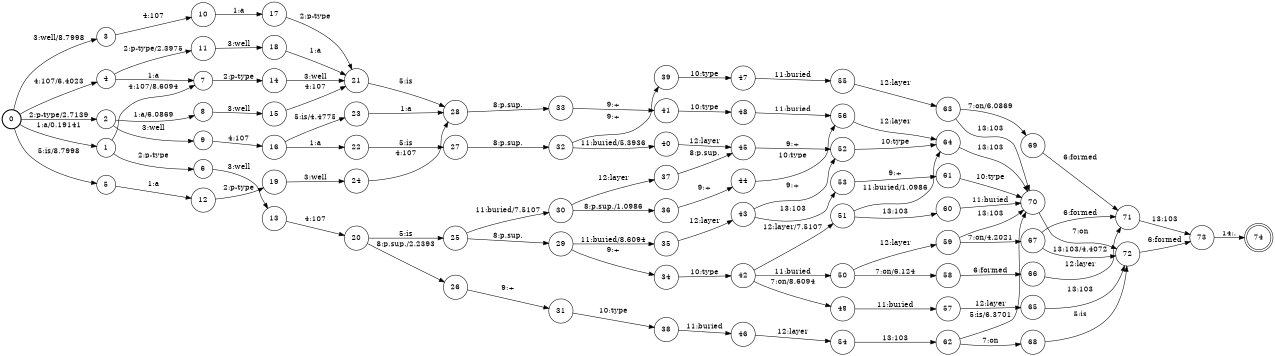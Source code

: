 digraph FST {
rankdir = LR;
size = "8.5,11";
label = "";
center = 1;
orientation = Portrait;
ranksep = "0.4";
nodesep = "0.25";
0 [label = "0", shape = circle, style = bold, fontsize = 14]
	0 -> 1 [label = "1:a/0.19141", fontsize = 14];
	0 -> 2 [label = "2:p-type/2.7139", fontsize = 14];
	0 -> 3 [label = "3:well/8.7998", fontsize = 14];
	0 -> 4 [label = "4:107/6.4023", fontsize = 14];
	0 -> 5 [label = "5:is/8.7998", fontsize = 14];
1 [label = "1", shape = circle, style = solid, fontsize = 14]
	1 -> 6 [label = "2:p-type", fontsize = 14];
	1 -> 7 [label = "4:107/8.6094", fontsize = 14];
2 [label = "2", shape = circle, style = solid, fontsize = 14]
	2 -> 8 [label = "1:a/6.0869", fontsize = 14];
	2 -> 9 [label = "3:well", fontsize = 14];
3 [label = "3", shape = circle, style = solid, fontsize = 14]
	3 -> 10 [label = "4:107", fontsize = 14];
4 [label = "4", shape = circle, style = solid, fontsize = 14]
	4 -> 7 [label = "1:a", fontsize = 14];
	4 -> 11 [label = "2:p-type/2.3975", fontsize = 14];
5 [label = "5", shape = circle, style = solid, fontsize = 14]
	5 -> 12 [label = "1:a", fontsize = 14];
6 [label = "6", shape = circle, style = solid, fontsize = 14]
	6 -> 13 [label = "3:well", fontsize = 14];
7 [label = "7", shape = circle, style = solid, fontsize = 14]
	7 -> 14 [label = "2:p-type", fontsize = 14];
8 [label = "8", shape = circle, style = solid, fontsize = 14]
	8 -> 15 [label = "3:well", fontsize = 14];
9 [label = "9", shape = circle, style = solid, fontsize = 14]
	9 -> 16 [label = "4:107", fontsize = 14];
10 [label = "10", shape = circle, style = solid, fontsize = 14]
	10 -> 17 [label = "1:a", fontsize = 14];
11 [label = "11", shape = circle, style = solid, fontsize = 14]
	11 -> 18 [label = "3:well", fontsize = 14];
12 [label = "12", shape = circle, style = solid, fontsize = 14]
	12 -> 19 [label = "2:p-type", fontsize = 14];
13 [label = "13", shape = circle, style = solid, fontsize = 14]
	13 -> 20 [label = "4:107", fontsize = 14];
14 [label = "14", shape = circle, style = solid, fontsize = 14]
	14 -> 21 [label = "3:well", fontsize = 14];
15 [label = "15", shape = circle, style = solid, fontsize = 14]
	15 -> 21 [label = "4:107", fontsize = 14];
16 [label = "16", shape = circle, style = solid, fontsize = 14]
	16 -> 22 [label = "1:a", fontsize = 14];
	16 -> 23 [label = "5:is/4.4775", fontsize = 14];
17 [label = "17", shape = circle, style = solid, fontsize = 14]
	17 -> 21 [label = "2:p-type", fontsize = 14];
18 [label = "18", shape = circle, style = solid, fontsize = 14]
	18 -> 21 [label = "1:a", fontsize = 14];
19 [label = "19", shape = circle, style = solid, fontsize = 14]
	19 -> 24 [label = "3:well", fontsize = 14];
20 [label = "20", shape = circle, style = solid, fontsize = 14]
	20 -> 25 [label = "5:is", fontsize = 14];
	20 -> 26 [label = "8:p.sup./2.2393", fontsize = 14];
21 [label = "21", shape = circle, style = solid, fontsize = 14]
	21 -> 28 [label = "5:is", fontsize = 14];
22 [label = "22", shape = circle, style = solid, fontsize = 14]
	22 -> 27 [label = "5:is", fontsize = 14];
23 [label = "23", shape = circle, style = solid, fontsize = 14]
	23 -> 28 [label = "1:a", fontsize = 14];
24 [label = "24", shape = circle, style = solid, fontsize = 14]
	24 -> 28 [label = "4:107", fontsize = 14];
25 [label = "25", shape = circle, style = solid, fontsize = 14]
	25 -> 29 [label = "8:p.sup.", fontsize = 14];
	25 -> 30 [label = "11:buried/7.5107", fontsize = 14];
26 [label = "26", shape = circle, style = solid, fontsize = 14]
	26 -> 31 [label = "9:+", fontsize = 14];
27 [label = "27", shape = circle, style = solid, fontsize = 14]
	27 -> 32 [label = "8:p.sup.", fontsize = 14];
28 [label = "28", shape = circle, style = solid, fontsize = 14]
	28 -> 33 [label = "8:p.sup.", fontsize = 14];
29 [label = "29", shape = circle, style = solid, fontsize = 14]
	29 -> 34 [label = "9:+", fontsize = 14];
	29 -> 35 [label = "11:buried/8.6094", fontsize = 14];
30 [label = "30", shape = circle, style = solid, fontsize = 14]
	30 -> 36 [label = "8:p.sup./1.0986", fontsize = 14];
	30 -> 37 [label = "12:layer", fontsize = 14];
31 [label = "31", shape = circle, style = solid, fontsize = 14]
	31 -> 38 [label = "10:type", fontsize = 14];
32 [label = "32", shape = circle, style = solid, fontsize = 14]
	32 -> 39 [label = "9:+", fontsize = 14];
	32 -> 40 [label = "11:buried/5.3936", fontsize = 14];
33 [label = "33", shape = circle, style = solid, fontsize = 14]
	33 -> 41 [label = "9:+", fontsize = 14];
34 [label = "34", shape = circle, style = solid, fontsize = 14]
	34 -> 42 [label = "10:type", fontsize = 14];
35 [label = "35", shape = circle, style = solid, fontsize = 14]
	35 -> 43 [label = "12:layer", fontsize = 14];
36 [label = "36", shape = circle, style = solid, fontsize = 14]
	36 -> 44 [label = "9:+", fontsize = 14];
37 [label = "37", shape = circle, style = solid, fontsize = 14]
	37 -> 45 [label = "8:p.sup.", fontsize = 14];
38 [label = "38", shape = circle, style = solid, fontsize = 14]
	38 -> 46 [label = "11:buried", fontsize = 14];
39 [label = "39", shape = circle, style = solid, fontsize = 14]
	39 -> 47 [label = "10:type", fontsize = 14];
40 [label = "40", shape = circle, style = solid, fontsize = 14]
	40 -> 45 [label = "12:layer", fontsize = 14];
41 [label = "41", shape = circle, style = solid, fontsize = 14]
	41 -> 48 [label = "10:type", fontsize = 14];
42 [label = "42", shape = circle, style = solid, fontsize = 14]
	42 -> 49 [label = "7:on/8.6094", fontsize = 14];
	42 -> 50 [label = "11:buried", fontsize = 14];
	42 -> 51 [label = "12:layer/7.5107", fontsize = 14];
43 [label = "43", shape = circle, style = solid, fontsize = 14]
	43 -> 52 [label = "9:+", fontsize = 14];
	43 -> 53 [label = "13:103", fontsize = 14];
44 [label = "44", shape = circle, style = solid, fontsize = 14]
	44 -> 56 [label = "10:type", fontsize = 14];
45 [label = "45", shape = circle, style = solid, fontsize = 14]
	45 -> 52 [label = "9:+", fontsize = 14];
46 [label = "46", shape = circle, style = solid, fontsize = 14]
	46 -> 54 [label = "12:layer", fontsize = 14];
47 [label = "47", shape = circle, style = solid, fontsize = 14]
	47 -> 55 [label = "11:buried", fontsize = 14];
48 [label = "48", shape = circle, style = solid, fontsize = 14]
	48 -> 56 [label = "11:buried", fontsize = 14];
49 [label = "49", shape = circle, style = solid, fontsize = 14]
	49 -> 57 [label = "11:buried", fontsize = 14];
50 [label = "50", shape = circle, style = solid, fontsize = 14]
	50 -> 58 [label = "7:on/6.124", fontsize = 14];
	50 -> 59 [label = "12:layer", fontsize = 14];
51 [label = "51", shape = circle, style = solid, fontsize = 14]
	51 -> 64 [label = "11:buried/1.0986", fontsize = 14];
	51 -> 60 [label = "13:103", fontsize = 14];
52 [label = "52", shape = circle, style = solid, fontsize = 14]
	52 -> 64 [label = "10:type", fontsize = 14];
53 [label = "53", shape = circle, style = solid, fontsize = 14]
	53 -> 61 [label = "9:+", fontsize = 14];
54 [label = "54", shape = circle, style = solid, fontsize = 14]
	54 -> 62 [label = "13:103", fontsize = 14];
55 [label = "55", shape = circle, style = solid, fontsize = 14]
	55 -> 63 [label = "12:layer", fontsize = 14];
56 [label = "56", shape = circle, style = solid, fontsize = 14]
	56 -> 64 [label = "12:layer", fontsize = 14];
57 [label = "57", shape = circle, style = solid, fontsize = 14]
	57 -> 65 [label = "12:layer", fontsize = 14];
58 [label = "58", shape = circle, style = solid, fontsize = 14]
	58 -> 66 [label = "6:formed", fontsize = 14];
59 [label = "59", shape = circle, style = solid, fontsize = 14]
	59 -> 67 [label = "7:on/4.2021", fontsize = 14];
	59 -> 70 [label = "13:103", fontsize = 14];
60 [label = "60", shape = circle, style = solid, fontsize = 14]
	60 -> 70 [label = "11:buried", fontsize = 14];
61 [label = "61", shape = circle, style = solid, fontsize = 14]
	61 -> 70 [label = "10:type", fontsize = 14];
62 [label = "62", shape = circle, style = solid, fontsize = 14]
	62 -> 70 [label = "5:is/6.3701", fontsize = 14];
	62 -> 68 [label = "7:on", fontsize = 14];
63 [label = "63", shape = circle, style = solid, fontsize = 14]
	63 -> 69 [label = "7:on/6.0869", fontsize = 14];
	63 -> 70 [label = "13:103", fontsize = 14];
64 [label = "64", shape = circle, style = solid, fontsize = 14]
	64 -> 70 [label = "13:103", fontsize = 14];
65 [label = "65", shape = circle, style = solid, fontsize = 14]
	65 -> 72 [label = "13:103", fontsize = 14];
66 [label = "66", shape = circle, style = solid, fontsize = 14]
	66 -> 71 [label = "12:layer", fontsize = 14];
67 [label = "67", shape = circle, style = solid, fontsize = 14]
	67 -> 71 [label = "6:formed", fontsize = 14];
	67 -> 72 [label = "13:103/4.4072", fontsize = 14];
68 [label = "68", shape = circle, style = solid, fontsize = 14]
	68 -> 72 [label = "5:is", fontsize = 14];
69 [label = "69", shape = circle, style = solid, fontsize = 14]
	69 -> 71 [label = "6:formed", fontsize = 14];
70 [label = "70", shape = circle, style = solid, fontsize = 14]
	70 -> 72 [label = "7:on", fontsize = 14];
71 [label = "71", shape = circle, style = solid, fontsize = 14]
	71 -> 73 [label = "13:103", fontsize = 14];
72 [label = "72", shape = circle, style = solid, fontsize = 14]
	72 -> 73 [label = "6:formed", fontsize = 14];
73 [label = "73", shape = circle, style = solid, fontsize = 14]
	73 -> 74 [label = "14:.", fontsize = 14];
74 [label = "74", shape = doublecircle, style = solid, fontsize = 14]
}

